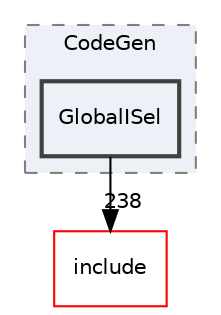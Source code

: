 digraph "lib/CodeGen/GlobalISel"
{
 // LATEX_PDF_SIZE
  bgcolor="transparent";
  edge [fontname="Helvetica",fontsize="10",labelfontname="Helvetica",labelfontsize="10"];
  node [fontname="Helvetica",fontsize="10",shape="box"];
  compound=true
  subgraph clusterdir_1e8ad0574bd6e387992681ee57691a07 {
    graph [ bgcolor="#edf0f7", pencolor="grey50", style="filled,dashed,", label="CodeGen", fontname="Helvetica", fontsize="10", URL="dir_1e8ad0574bd6e387992681ee57691a07.html"]
  dir_6a229f14c730f076cdd0d3393eea743d [label="GlobalISel", style="filled,bold,", fillcolor="#edf0f7", color="grey25", URL="dir_6a229f14c730f076cdd0d3393eea743d.html"];
  }
  dir_d44c64559bbebec7f509842c48db8b23 [label="include", style="", fillcolor="#edf0f7", color="red", URL="dir_d44c64559bbebec7f509842c48db8b23.html"];
  dir_6a229f14c730f076cdd0d3393eea743d->dir_d44c64559bbebec7f509842c48db8b23 [headlabel="238", labeldistance=1.5 headhref="dir_000075_000082.html"];
}
